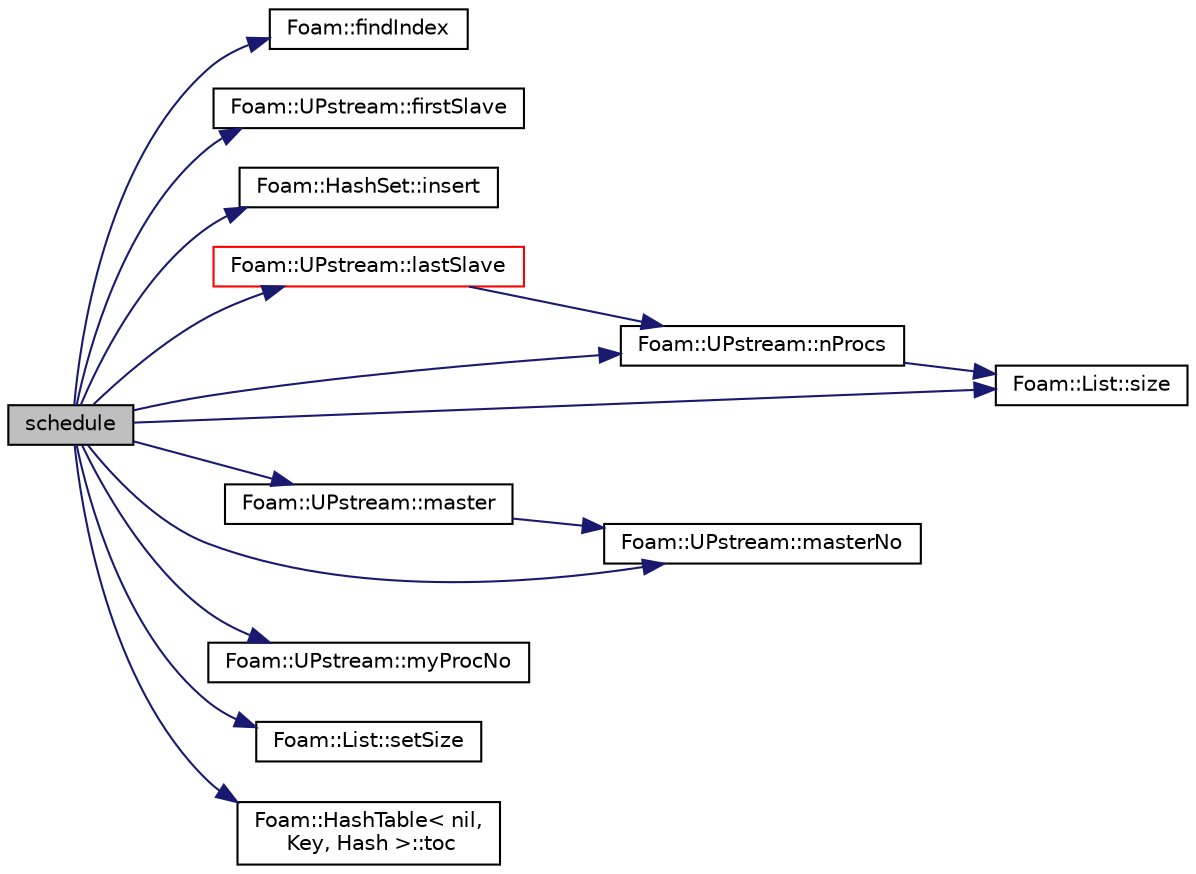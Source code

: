 digraph "schedule"
{
  bgcolor="transparent";
  edge [fontname="Helvetica",fontsize="10",labelfontname="Helvetica",labelfontsize="10"];
  node [fontname="Helvetica",fontsize="10",shape=record];
  rankdir="LR";
  Node915 [label="schedule",height=0.2,width=0.4,color="black", fillcolor="grey75", style="filled", fontcolor="black"];
  Node915 -> Node916 [color="midnightblue",fontsize="10",style="solid",fontname="Helvetica"];
  Node916 [label="Foam::findIndex",height=0.2,width=0.4,color="black",URL="$a21851.html#ac16695f83f370df159eed19f92d095fb",tooltip="Find first occurence of given element and return index,. "];
  Node915 -> Node917 [color="midnightblue",fontsize="10",style="solid",fontname="Helvetica"];
  Node917 [label="Foam::UPstream::firstSlave",height=0.2,width=0.4,color="black",URL="$a27377.html#acf61876860b10a79aff95e52dd0c533f",tooltip="Process index of first slave. "];
  Node915 -> Node918 [color="midnightblue",fontsize="10",style="solid",fontname="Helvetica"];
  Node918 [label="Foam::HashSet::insert",height=0.2,width=0.4,color="black",URL="$a26829.html#a49f0753d9652681fc3a81f59951a0ad7",tooltip="Insert a new entry. "];
  Node915 -> Node919 [color="midnightblue",fontsize="10",style="solid",fontname="Helvetica"];
  Node919 [label="Foam::UPstream::lastSlave",height=0.2,width=0.4,color="red",URL="$a27377.html#a6ba6de79b96f3b7f2d987b2b657f47e1",tooltip="Process index of last slave. "];
  Node919 -> Node920 [color="midnightblue",fontsize="10",style="solid",fontname="Helvetica"];
  Node920 [label="Foam::UPstream::nProcs",height=0.2,width=0.4,color="black",URL="$a27377.html#aada0e04d8127eda8ee95be0772754a4f",tooltip="Number of processes in parallel run. "];
  Node920 -> Node921 [color="midnightblue",fontsize="10",style="solid",fontname="Helvetica"];
  Node921 [label="Foam::List::size",height=0.2,width=0.4,color="black",URL="$a26833.html#a8a5f6fa29bd4b500caf186f60245b384",tooltip="Override size to be inconsistent with allocated storage. "];
  Node915 -> Node924 [color="midnightblue",fontsize="10",style="solid",fontname="Helvetica"];
  Node924 [label="Foam::UPstream::master",height=0.2,width=0.4,color="black",URL="$a27377.html#a36af549940a0aae3733774649594489f",tooltip="Am I the master process. "];
  Node924 -> Node925 [color="midnightblue",fontsize="10",style="solid",fontname="Helvetica"];
  Node925 [label="Foam::UPstream::masterNo",height=0.2,width=0.4,color="black",URL="$a27377.html#a30260fa445b5e3e14a9042269664adde",tooltip="Process index of the master. "];
  Node915 -> Node925 [color="midnightblue",fontsize="10",style="solid",fontname="Helvetica"];
  Node915 -> Node926 [color="midnightblue",fontsize="10",style="solid",fontname="Helvetica"];
  Node926 [label="Foam::UPstream::myProcNo",height=0.2,width=0.4,color="black",URL="$a27377.html#afc74d89573de32a3032c916f8cdd1733",tooltip="Number of this process (starting from masterNo() = 0) "];
  Node915 -> Node920 [color="midnightblue",fontsize="10",style="solid",fontname="Helvetica"];
  Node915 -> Node927 [color="midnightblue",fontsize="10",style="solid",fontname="Helvetica"];
  Node927 [label="Foam::List::setSize",height=0.2,width=0.4,color="black",URL="$a26833.html#aedb985ffeaf1bdbfeccc2a8730405703",tooltip="Reset size of List. "];
  Node915 -> Node921 [color="midnightblue",fontsize="10",style="solid",fontname="Helvetica"];
  Node915 -> Node928 [color="midnightblue",fontsize="10",style="solid",fontname="Helvetica"];
  Node928 [label="Foam::HashTable\< nil,\l Key, Hash \>::toc",height=0.2,width=0.4,color="black",URL="$a26841.html#a1717015c0033bc9eed654353eed0461b",tooltip="Return the table of contents. "];
}
